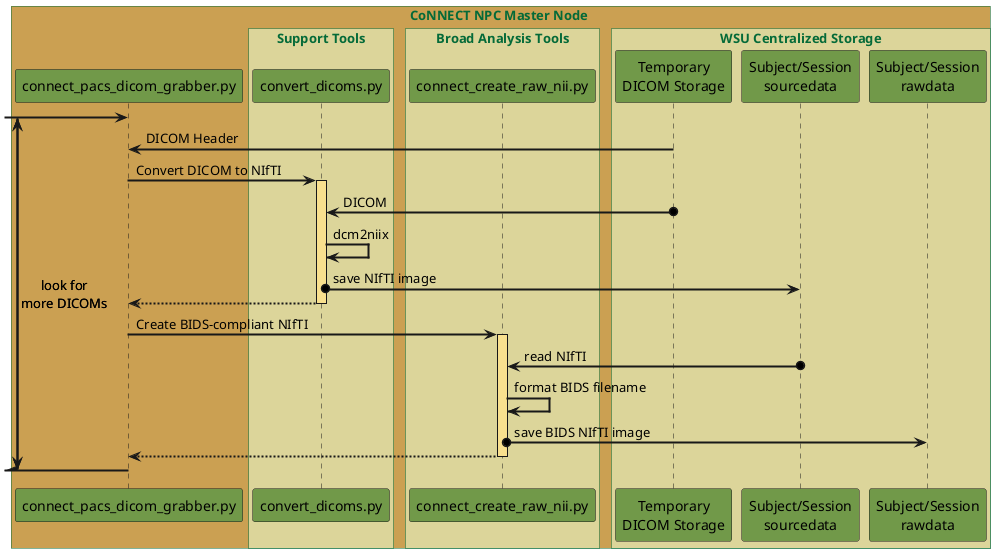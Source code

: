 
@startuml
!pragma teoz true
skinparam sequence {
LifeLineBorderThickness 3
ArrowThickness 2
BoxBackgroundColor #DCD59A
BoxBorderColor #046A38
BoxFontColor #046A38
'GroupBackgroundColor #F2F1F0
GroupBodyBackgroundColor #F2F1F0
'GroupBorderThickness 2
'GroupBorderColor #046A38
'GroupFontColor #046A38
}

'actor operator #719949


box CoNNECT NPC Master Node #CBA052
participant "connect_pacs_dicom_grabber.py" as grabber #719949

box Support Tools
participant "convert_dicoms.py" as convert #719949
endbox

box Broad Analysis Tools
participant "connect_create_raw_nii.py" as create #719949
endbox

box WSU Centralized Storage  
participant "Temporary\nDICOM Storage" as pacs #719949
participant "Subject/Session\nsourcedata" as src #719949
participant "Subject/Session\nrawdata" as raw #719949
endbox

endbox

{start} [->grabber
pacs->grabber : DICOM Header
grabber->convert : Convert DICOM to NIfTI
activate convert #F8E08E
pacs o-> convert : DICOM
convert->convert : dcm2niix
convert o-> src : save NIfTI image
'pacs->(20)src : DICOM-to-NIfTI conversion
convert-->grabber
deactivate convert

grabber->create : Create BIDS-compliant NIfTI
activate create #F8E08E
src o-> create : read NIfTI
create->create : format BIDS filename
create o-> raw : save BIDS NIfTI image
create-->grabber
deactivate create

{end} [/-grabber
{end} <-> {start} : look for\nmore DICOMs




@enduml